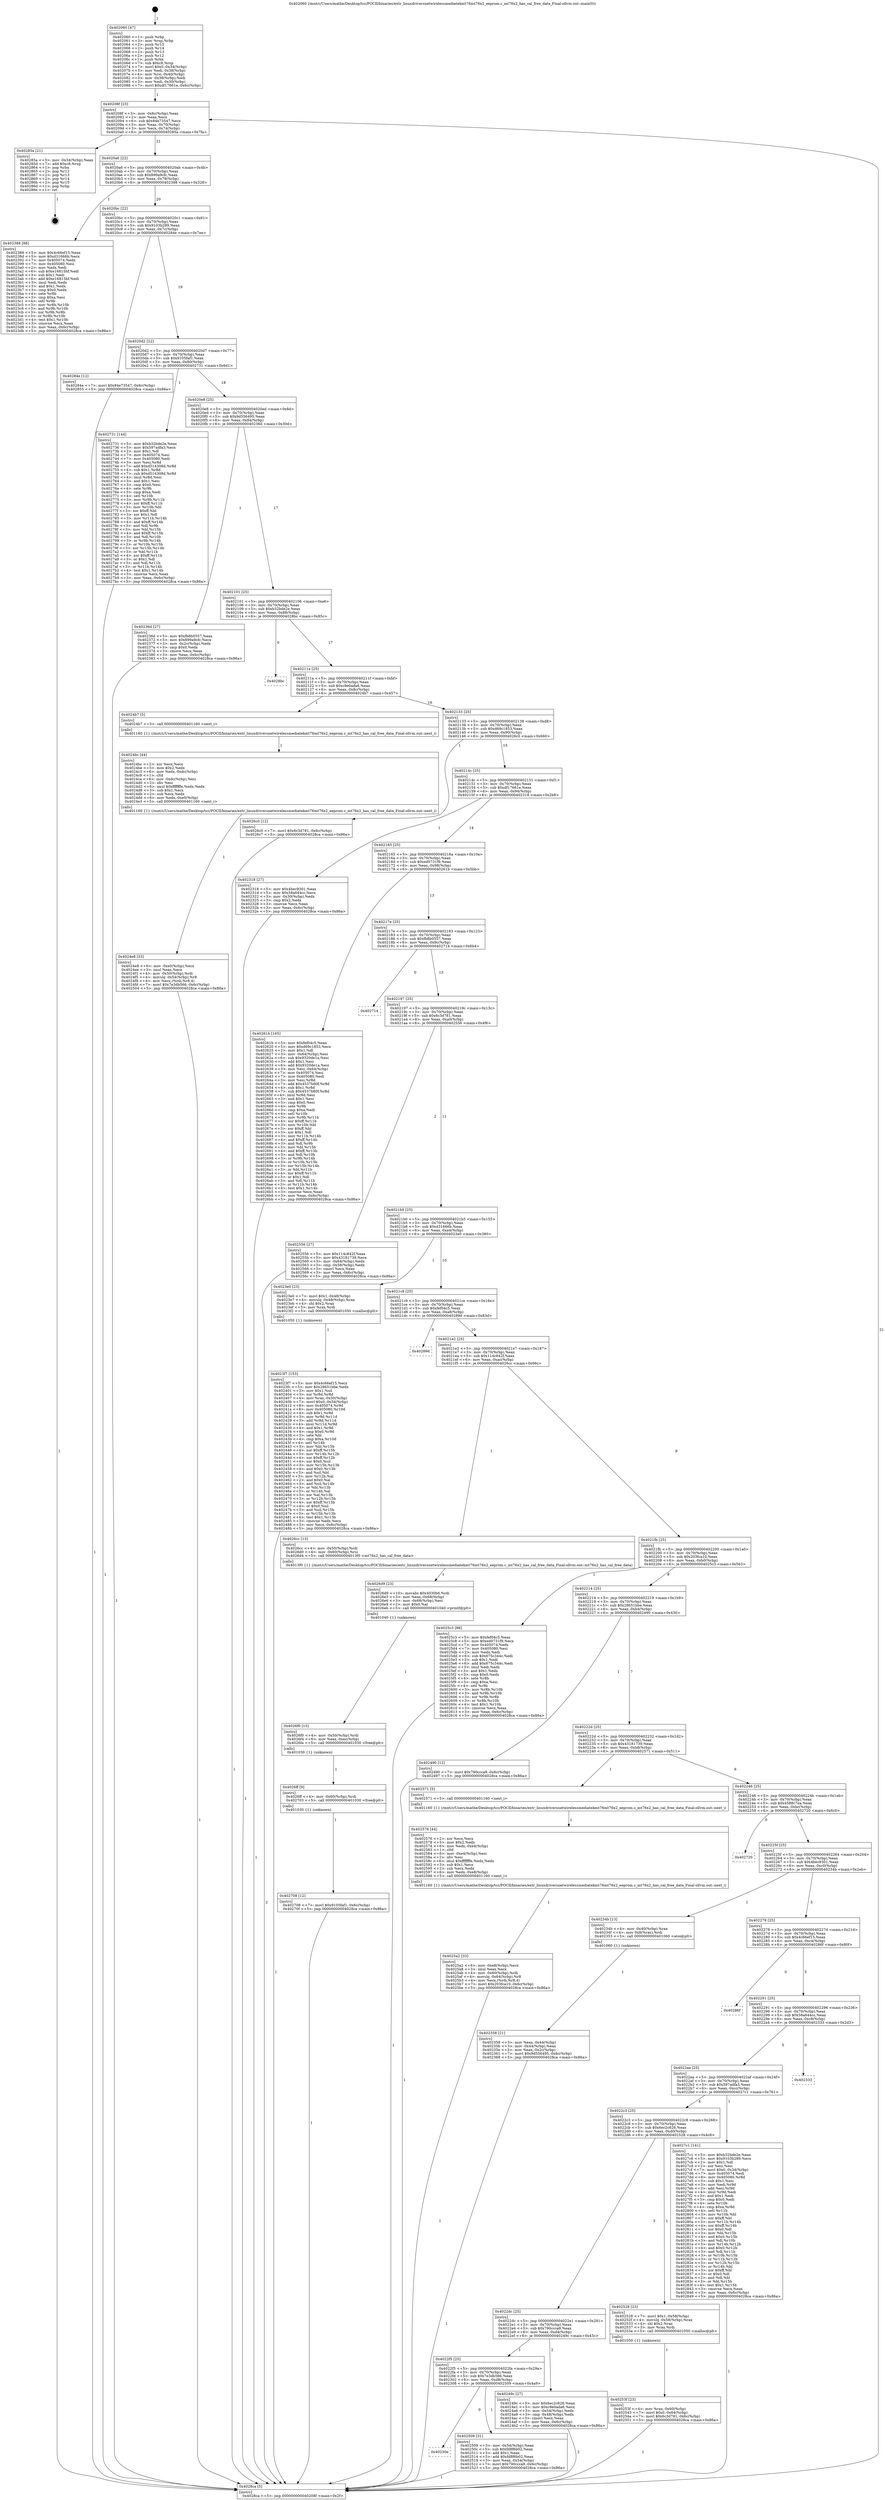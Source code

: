 digraph "0x402060" {
  label = "0x402060 (/mnt/c/Users/mathe/Desktop/tcc/POCII/binaries/extr_linuxdriversnetwirelessmediatekmt76mt76x2_eeprom.c_mt76x2_has_cal_free_data_Final-ollvm.out::main(0))"
  labelloc = "t"
  node[shape=record]

  Entry [label="",width=0.3,height=0.3,shape=circle,fillcolor=black,style=filled]
  "0x40208f" [label="{
     0x40208f [23]\l
     | [instrs]\l
     &nbsp;&nbsp;0x40208f \<+3\>: mov -0x6c(%rbp),%eax\l
     &nbsp;&nbsp;0x402092 \<+2\>: mov %eax,%ecx\l
     &nbsp;&nbsp;0x402094 \<+6\>: sub $0x84e73547,%ecx\l
     &nbsp;&nbsp;0x40209a \<+3\>: mov %eax,-0x70(%rbp)\l
     &nbsp;&nbsp;0x40209d \<+3\>: mov %ecx,-0x74(%rbp)\l
     &nbsp;&nbsp;0x4020a0 \<+6\>: je 000000000040285a \<main+0x7fa\>\l
  }"]
  "0x40285a" [label="{
     0x40285a [21]\l
     | [instrs]\l
     &nbsp;&nbsp;0x40285a \<+3\>: mov -0x34(%rbp),%eax\l
     &nbsp;&nbsp;0x40285d \<+7\>: add $0xc8,%rsp\l
     &nbsp;&nbsp;0x402864 \<+1\>: pop %rbx\l
     &nbsp;&nbsp;0x402865 \<+2\>: pop %r12\l
     &nbsp;&nbsp;0x402867 \<+2\>: pop %r13\l
     &nbsp;&nbsp;0x402869 \<+2\>: pop %r14\l
     &nbsp;&nbsp;0x40286b \<+2\>: pop %r15\l
     &nbsp;&nbsp;0x40286d \<+1\>: pop %rbp\l
     &nbsp;&nbsp;0x40286e \<+1\>: ret\l
  }"]
  "0x4020a6" [label="{
     0x4020a6 [22]\l
     | [instrs]\l
     &nbsp;&nbsp;0x4020a6 \<+5\>: jmp 00000000004020ab \<main+0x4b\>\l
     &nbsp;&nbsp;0x4020ab \<+3\>: mov -0x70(%rbp),%eax\l
     &nbsp;&nbsp;0x4020ae \<+5\>: sub $0x899a9cfc,%eax\l
     &nbsp;&nbsp;0x4020b3 \<+3\>: mov %eax,-0x78(%rbp)\l
     &nbsp;&nbsp;0x4020b6 \<+6\>: je 0000000000402388 \<main+0x328\>\l
  }"]
  Exit [label="",width=0.3,height=0.3,shape=circle,fillcolor=black,style=filled,peripheries=2]
  "0x402388" [label="{
     0x402388 [88]\l
     | [instrs]\l
     &nbsp;&nbsp;0x402388 \<+5\>: mov $0x4c66ef15,%eax\l
     &nbsp;&nbsp;0x40238d \<+5\>: mov $0xd31666b,%ecx\l
     &nbsp;&nbsp;0x402392 \<+7\>: mov 0x405074,%edx\l
     &nbsp;&nbsp;0x402399 \<+7\>: mov 0x405080,%esi\l
     &nbsp;&nbsp;0x4023a0 \<+2\>: mov %edx,%edi\l
     &nbsp;&nbsp;0x4023a2 \<+6\>: sub $0xe16815bf,%edi\l
     &nbsp;&nbsp;0x4023a8 \<+3\>: sub $0x1,%edi\l
     &nbsp;&nbsp;0x4023ab \<+6\>: add $0xe16815bf,%edi\l
     &nbsp;&nbsp;0x4023b1 \<+3\>: imul %edi,%edx\l
     &nbsp;&nbsp;0x4023b4 \<+3\>: and $0x1,%edx\l
     &nbsp;&nbsp;0x4023b7 \<+3\>: cmp $0x0,%edx\l
     &nbsp;&nbsp;0x4023ba \<+4\>: sete %r8b\l
     &nbsp;&nbsp;0x4023be \<+3\>: cmp $0xa,%esi\l
     &nbsp;&nbsp;0x4023c1 \<+4\>: setl %r9b\l
     &nbsp;&nbsp;0x4023c5 \<+3\>: mov %r8b,%r10b\l
     &nbsp;&nbsp;0x4023c8 \<+3\>: and %r9b,%r10b\l
     &nbsp;&nbsp;0x4023cb \<+3\>: xor %r9b,%r8b\l
     &nbsp;&nbsp;0x4023ce \<+3\>: or %r8b,%r10b\l
     &nbsp;&nbsp;0x4023d1 \<+4\>: test $0x1,%r10b\l
     &nbsp;&nbsp;0x4023d5 \<+3\>: cmovne %ecx,%eax\l
     &nbsp;&nbsp;0x4023d8 \<+3\>: mov %eax,-0x6c(%rbp)\l
     &nbsp;&nbsp;0x4023db \<+5\>: jmp 00000000004028ca \<main+0x86a\>\l
  }"]
  "0x4020bc" [label="{
     0x4020bc [22]\l
     | [instrs]\l
     &nbsp;&nbsp;0x4020bc \<+5\>: jmp 00000000004020c1 \<main+0x61\>\l
     &nbsp;&nbsp;0x4020c1 \<+3\>: mov -0x70(%rbp),%eax\l
     &nbsp;&nbsp;0x4020c4 \<+5\>: sub $0x9103b289,%eax\l
     &nbsp;&nbsp;0x4020c9 \<+3\>: mov %eax,-0x7c(%rbp)\l
     &nbsp;&nbsp;0x4020cc \<+6\>: je 000000000040284e \<main+0x7ee\>\l
  }"]
  "0x402708" [label="{
     0x402708 [12]\l
     | [instrs]\l
     &nbsp;&nbsp;0x402708 \<+7\>: movl $0x9105faf1,-0x6c(%rbp)\l
     &nbsp;&nbsp;0x40270f \<+5\>: jmp 00000000004028ca \<main+0x86a\>\l
  }"]
  "0x40284e" [label="{
     0x40284e [12]\l
     | [instrs]\l
     &nbsp;&nbsp;0x40284e \<+7\>: movl $0x84e73547,-0x6c(%rbp)\l
     &nbsp;&nbsp;0x402855 \<+5\>: jmp 00000000004028ca \<main+0x86a\>\l
  }"]
  "0x4020d2" [label="{
     0x4020d2 [22]\l
     | [instrs]\l
     &nbsp;&nbsp;0x4020d2 \<+5\>: jmp 00000000004020d7 \<main+0x77\>\l
     &nbsp;&nbsp;0x4020d7 \<+3\>: mov -0x70(%rbp),%eax\l
     &nbsp;&nbsp;0x4020da \<+5\>: sub $0x9105faf1,%eax\l
     &nbsp;&nbsp;0x4020df \<+3\>: mov %eax,-0x80(%rbp)\l
     &nbsp;&nbsp;0x4020e2 \<+6\>: je 0000000000402731 \<main+0x6d1\>\l
  }"]
  "0x4026ff" [label="{
     0x4026ff [9]\l
     | [instrs]\l
     &nbsp;&nbsp;0x4026ff \<+4\>: mov -0x60(%rbp),%rdi\l
     &nbsp;&nbsp;0x402703 \<+5\>: call 0000000000401030 \<free@plt\>\l
     | [calls]\l
     &nbsp;&nbsp;0x401030 \{1\} (unknown)\l
  }"]
  "0x402731" [label="{
     0x402731 [144]\l
     | [instrs]\l
     &nbsp;&nbsp;0x402731 \<+5\>: mov $0xb32bde2e,%eax\l
     &nbsp;&nbsp;0x402736 \<+5\>: mov $0x597adfa3,%ecx\l
     &nbsp;&nbsp;0x40273b \<+2\>: mov $0x1,%dl\l
     &nbsp;&nbsp;0x40273d \<+7\>: mov 0x405074,%esi\l
     &nbsp;&nbsp;0x402744 \<+7\>: mov 0x405080,%edi\l
     &nbsp;&nbsp;0x40274b \<+3\>: mov %esi,%r8d\l
     &nbsp;&nbsp;0x40274e \<+7\>: add $0xd514308d,%r8d\l
     &nbsp;&nbsp;0x402755 \<+4\>: sub $0x1,%r8d\l
     &nbsp;&nbsp;0x402759 \<+7\>: sub $0xd514308d,%r8d\l
     &nbsp;&nbsp;0x402760 \<+4\>: imul %r8d,%esi\l
     &nbsp;&nbsp;0x402764 \<+3\>: and $0x1,%esi\l
     &nbsp;&nbsp;0x402767 \<+3\>: cmp $0x0,%esi\l
     &nbsp;&nbsp;0x40276a \<+4\>: sete %r9b\l
     &nbsp;&nbsp;0x40276e \<+3\>: cmp $0xa,%edi\l
     &nbsp;&nbsp;0x402771 \<+4\>: setl %r10b\l
     &nbsp;&nbsp;0x402775 \<+3\>: mov %r9b,%r11b\l
     &nbsp;&nbsp;0x402778 \<+4\>: xor $0xff,%r11b\l
     &nbsp;&nbsp;0x40277c \<+3\>: mov %r10b,%bl\l
     &nbsp;&nbsp;0x40277f \<+3\>: xor $0xff,%bl\l
     &nbsp;&nbsp;0x402782 \<+3\>: xor $0x1,%dl\l
     &nbsp;&nbsp;0x402785 \<+3\>: mov %r11b,%r14b\l
     &nbsp;&nbsp;0x402788 \<+4\>: and $0xff,%r14b\l
     &nbsp;&nbsp;0x40278c \<+3\>: and %dl,%r9b\l
     &nbsp;&nbsp;0x40278f \<+3\>: mov %bl,%r15b\l
     &nbsp;&nbsp;0x402792 \<+4\>: and $0xff,%r15b\l
     &nbsp;&nbsp;0x402796 \<+3\>: and %dl,%r10b\l
     &nbsp;&nbsp;0x402799 \<+3\>: or %r9b,%r14b\l
     &nbsp;&nbsp;0x40279c \<+3\>: or %r10b,%r15b\l
     &nbsp;&nbsp;0x40279f \<+3\>: xor %r15b,%r14b\l
     &nbsp;&nbsp;0x4027a2 \<+3\>: or %bl,%r11b\l
     &nbsp;&nbsp;0x4027a5 \<+4\>: xor $0xff,%r11b\l
     &nbsp;&nbsp;0x4027a9 \<+3\>: or $0x1,%dl\l
     &nbsp;&nbsp;0x4027ac \<+3\>: and %dl,%r11b\l
     &nbsp;&nbsp;0x4027af \<+3\>: or %r11b,%r14b\l
     &nbsp;&nbsp;0x4027b2 \<+4\>: test $0x1,%r14b\l
     &nbsp;&nbsp;0x4027b6 \<+3\>: cmovne %ecx,%eax\l
     &nbsp;&nbsp;0x4027b9 \<+3\>: mov %eax,-0x6c(%rbp)\l
     &nbsp;&nbsp;0x4027bc \<+5\>: jmp 00000000004028ca \<main+0x86a\>\l
  }"]
  "0x4020e8" [label="{
     0x4020e8 [25]\l
     | [instrs]\l
     &nbsp;&nbsp;0x4020e8 \<+5\>: jmp 00000000004020ed \<main+0x8d\>\l
     &nbsp;&nbsp;0x4020ed \<+3\>: mov -0x70(%rbp),%eax\l
     &nbsp;&nbsp;0x4020f0 \<+5\>: sub $0x9d556495,%eax\l
     &nbsp;&nbsp;0x4020f5 \<+6\>: mov %eax,-0x84(%rbp)\l
     &nbsp;&nbsp;0x4020fb \<+6\>: je 000000000040236d \<main+0x30d\>\l
  }"]
  "0x4026f0" [label="{
     0x4026f0 [15]\l
     | [instrs]\l
     &nbsp;&nbsp;0x4026f0 \<+4\>: mov -0x50(%rbp),%rdi\l
     &nbsp;&nbsp;0x4026f4 \<+6\>: mov %eax,-0xec(%rbp)\l
     &nbsp;&nbsp;0x4026fa \<+5\>: call 0000000000401030 \<free@plt\>\l
     | [calls]\l
     &nbsp;&nbsp;0x401030 \{1\} (unknown)\l
  }"]
  "0x40236d" [label="{
     0x40236d [27]\l
     | [instrs]\l
     &nbsp;&nbsp;0x40236d \<+5\>: mov $0xfb8b0557,%eax\l
     &nbsp;&nbsp;0x402372 \<+5\>: mov $0x899a9cfc,%ecx\l
     &nbsp;&nbsp;0x402377 \<+3\>: mov -0x2c(%rbp),%edx\l
     &nbsp;&nbsp;0x40237a \<+3\>: cmp $0x0,%edx\l
     &nbsp;&nbsp;0x40237d \<+3\>: cmove %ecx,%eax\l
     &nbsp;&nbsp;0x402380 \<+3\>: mov %eax,-0x6c(%rbp)\l
     &nbsp;&nbsp;0x402383 \<+5\>: jmp 00000000004028ca \<main+0x86a\>\l
  }"]
  "0x402101" [label="{
     0x402101 [25]\l
     | [instrs]\l
     &nbsp;&nbsp;0x402101 \<+5\>: jmp 0000000000402106 \<main+0xa6\>\l
     &nbsp;&nbsp;0x402106 \<+3\>: mov -0x70(%rbp),%eax\l
     &nbsp;&nbsp;0x402109 \<+5\>: sub $0xb32bde2e,%eax\l
     &nbsp;&nbsp;0x40210e \<+6\>: mov %eax,-0x88(%rbp)\l
     &nbsp;&nbsp;0x402114 \<+6\>: je 00000000004028bc \<main+0x85c\>\l
  }"]
  "0x4026d9" [label="{
     0x4026d9 [23]\l
     | [instrs]\l
     &nbsp;&nbsp;0x4026d9 \<+10\>: movabs $0x4030b6,%rdi\l
     &nbsp;&nbsp;0x4026e3 \<+3\>: mov %eax,-0x68(%rbp)\l
     &nbsp;&nbsp;0x4026e6 \<+3\>: mov -0x68(%rbp),%esi\l
     &nbsp;&nbsp;0x4026e9 \<+2\>: mov $0x0,%al\l
     &nbsp;&nbsp;0x4026eb \<+5\>: call 0000000000401040 \<printf@plt\>\l
     | [calls]\l
     &nbsp;&nbsp;0x401040 \{1\} (unknown)\l
  }"]
  "0x4028bc" [label="{
     0x4028bc\l
  }", style=dashed]
  "0x40211a" [label="{
     0x40211a [25]\l
     | [instrs]\l
     &nbsp;&nbsp;0x40211a \<+5\>: jmp 000000000040211f \<main+0xbf\>\l
     &nbsp;&nbsp;0x40211f \<+3\>: mov -0x70(%rbp),%eax\l
     &nbsp;&nbsp;0x402122 \<+5\>: sub $0xc9e0ada6,%eax\l
     &nbsp;&nbsp;0x402127 \<+6\>: mov %eax,-0x8c(%rbp)\l
     &nbsp;&nbsp;0x40212d \<+6\>: je 00000000004024b7 \<main+0x457\>\l
  }"]
  "0x4025a2" [label="{
     0x4025a2 [33]\l
     | [instrs]\l
     &nbsp;&nbsp;0x4025a2 \<+6\>: mov -0xe8(%rbp),%ecx\l
     &nbsp;&nbsp;0x4025a8 \<+3\>: imul %eax,%ecx\l
     &nbsp;&nbsp;0x4025ab \<+4\>: mov -0x60(%rbp),%rdi\l
     &nbsp;&nbsp;0x4025af \<+4\>: movslq -0x64(%rbp),%r8\l
     &nbsp;&nbsp;0x4025b3 \<+4\>: mov %ecx,(%rdi,%r8,4)\l
     &nbsp;&nbsp;0x4025b7 \<+7\>: movl $0x203fca10,-0x6c(%rbp)\l
     &nbsp;&nbsp;0x4025be \<+5\>: jmp 00000000004028ca \<main+0x86a\>\l
  }"]
  "0x4024b7" [label="{
     0x4024b7 [5]\l
     | [instrs]\l
     &nbsp;&nbsp;0x4024b7 \<+5\>: call 0000000000401160 \<next_i\>\l
     | [calls]\l
     &nbsp;&nbsp;0x401160 \{1\} (/mnt/c/Users/mathe/Desktop/tcc/POCII/binaries/extr_linuxdriversnetwirelessmediatekmt76mt76x2_eeprom.c_mt76x2_has_cal_free_data_Final-ollvm.out::next_i)\l
  }"]
  "0x402133" [label="{
     0x402133 [25]\l
     | [instrs]\l
     &nbsp;&nbsp;0x402133 \<+5\>: jmp 0000000000402138 \<main+0xd8\>\l
     &nbsp;&nbsp;0x402138 \<+3\>: mov -0x70(%rbp),%eax\l
     &nbsp;&nbsp;0x40213b \<+5\>: sub $0xd69c1853,%eax\l
     &nbsp;&nbsp;0x402140 \<+6\>: mov %eax,-0x90(%rbp)\l
     &nbsp;&nbsp;0x402146 \<+6\>: je 00000000004026c0 \<main+0x660\>\l
  }"]
  "0x402576" [label="{
     0x402576 [44]\l
     | [instrs]\l
     &nbsp;&nbsp;0x402576 \<+2\>: xor %ecx,%ecx\l
     &nbsp;&nbsp;0x402578 \<+5\>: mov $0x2,%edx\l
     &nbsp;&nbsp;0x40257d \<+6\>: mov %edx,-0xe4(%rbp)\l
     &nbsp;&nbsp;0x402583 \<+1\>: cltd\l
     &nbsp;&nbsp;0x402584 \<+6\>: mov -0xe4(%rbp),%esi\l
     &nbsp;&nbsp;0x40258a \<+2\>: idiv %esi\l
     &nbsp;&nbsp;0x40258c \<+6\>: imul $0xfffffffe,%edx,%edx\l
     &nbsp;&nbsp;0x402592 \<+3\>: sub $0x1,%ecx\l
     &nbsp;&nbsp;0x402595 \<+2\>: sub %ecx,%edx\l
     &nbsp;&nbsp;0x402597 \<+6\>: mov %edx,-0xe8(%rbp)\l
     &nbsp;&nbsp;0x40259d \<+5\>: call 0000000000401160 \<next_i\>\l
     | [calls]\l
     &nbsp;&nbsp;0x401160 \{1\} (/mnt/c/Users/mathe/Desktop/tcc/POCII/binaries/extr_linuxdriversnetwirelessmediatekmt76mt76x2_eeprom.c_mt76x2_has_cal_free_data_Final-ollvm.out::next_i)\l
  }"]
  "0x4026c0" [label="{
     0x4026c0 [12]\l
     | [instrs]\l
     &nbsp;&nbsp;0x4026c0 \<+7\>: movl $0x6c3d781,-0x6c(%rbp)\l
     &nbsp;&nbsp;0x4026c7 \<+5\>: jmp 00000000004028ca \<main+0x86a\>\l
  }"]
  "0x40214c" [label="{
     0x40214c [25]\l
     | [instrs]\l
     &nbsp;&nbsp;0x40214c \<+5\>: jmp 0000000000402151 \<main+0xf1\>\l
     &nbsp;&nbsp;0x402151 \<+3\>: mov -0x70(%rbp),%eax\l
     &nbsp;&nbsp;0x402154 \<+5\>: sub $0xdf17661e,%eax\l
     &nbsp;&nbsp;0x402159 \<+6\>: mov %eax,-0x94(%rbp)\l
     &nbsp;&nbsp;0x40215f \<+6\>: je 0000000000402318 \<main+0x2b8\>\l
  }"]
  "0x40253f" [label="{
     0x40253f [23]\l
     | [instrs]\l
     &nbsp;&nbsp;0x40253f \<+4\>: mov %rax,-0x60(%rbp)\l
     &nbsp;&nbsp;0x402543 \<+7\>: movl $0x0,-0x64(%rbp)\l
     &nbsp;&nbsp;0x40254a \<+7\>: movl $0x6c3d781,-0x6c(%rbp)\l
     &nbsp;&nbsp;0x402551 \<+5\>: jmp 00000000004028ca \<main+0x86a\>\l
  }"]
  "0x402318" [label="{
     0x402318 [27]\l
     | [instrs]\l
     &nbsp;&nbsp;0x402318 \<+5\>: mov $0x4bec9301,%eax\l
     &nbsp;&nbsp;0x40231d \<+5\>: mov $0x58a644cc,%ecx\l
     &nbsp;&nbsp;0x402322 \<+3\>: mov -0x30(%rbp),%edx\l
     &nbsp;&nbsp;0x402325 \<+3\>: cmp $0x2,%edx\l
     &nbsp;&nbsp;0x402328 \<+3\>: cmovne %ecx,%eax\l
     &nbsp;&nbsp;0x40232b \<+3\>: mov %eax,-0x6c(%rbp)\l
     &nbsp;&nbsp;0x40232e \<+5\>: jmp 00000000004028ca \<main+0x86a\>\l
  }"]
  "0x402165" [label="{
     0x402165 [25]\l
     | [instrs]\l
     &nbsp;&nbsp;0x402165 \<+5\>: jmp 000000000040216a \<main+0x10a\>\l
     &nbsp;&nbsp;0x40216a \<+3\>: mov -0x70(%rbp),%eax\l
     &nbsp;&nbsp;0x40216d \<+5\>: sub $0xed0731f9,%eax\l
     &nbsp;&nbsp;0x402172 \<+6\>: mov %eax,-0x98(%rbp)\l
     &nbsp;&nbsp;0x402178 \<+6\>: je 000000000040261b \<main+0x5bb\>\l
  }"]
  "0x4028ca" [label="{
     0x4028ca [5]\l
     | [instrs]\l
     &nbsp;&nbsp;0x4028ca \<+5\>: jmp 000000000040208f \<main+0x2f\>\l
  }"]
  "0x402060" [label="{
     0x402060 [47]\l
     | [instrs]\l
     &nbsp;&nbsp;0x402060 \<+1\>: push %rbp\l
     &nbsp;&nbsp;0x402061 \<+3\>: mov %rsp,%rbp\l
     &nbsp;&nbsp;0x402064 \<+2\>: push %r15\l
     &nbsp;&nbsp;0x402066 \<+2\>: push %r14\l
     &nbsp;&nbsp;0x402068 \<+2\>: push %r13\l
     &nbsp;&nbsp;0x40206a \<+2\>: push %r12\l
     &nbsp;&nbsp;0x40206c \<+1\>: push %rbx\l
     &nbsp;&nbsp;0x40206d \<+7\>: sub $0xc8,%rsp\l
     &nbsp;&nbsp;0x402074 \<+7\>: movl $0x0,-0x34(%rbp)\l
     &nbsp;&nbsp;0x40207b \<+3\>: mov %edi,-0x38(%rbp)\l
     &nbsp;&nbsp;0x40207e \<+4\>: mov %rsi,-0x40(%rbp)\l
     &nbsp;&nbsp;0x402082 \<+3\>: mov -0x38(%rbp),%edi\l
     &nbsp;&nbsp;0x402085 \<+3\>: mov %edi,-0x30(%rbp)\l
     &nbsp;&nbsp;0x402088 \<+7\>: movl $0xdf17661e,-0x6c(%rbp)\l
  }"]
  "0x40230e" [label="{
     0x40230e\l
  }", style=dashed]
  "0x40261b" [label="{
     0x40261b [165]\l
     | [instrs]\l
     &nbsp;&nbsp;0x40261b \<+5\>: mov $0xfef04c5,%eax\l
     &nbsp;&nbsp;0x402620 \<+5\>: mov $0xd69c1853,%ecx\l
     &nbsp;&nbsp;0x402625 \<+2\>: mov $0x1,%dl\l
     &nbsp;&nbsp;0x402627 \<+3\>: mov -0x64(%rbp),%esi\l
     &nbsp;&nbsp;0x40262a \<+6\>: sub $0x9320de1a,%esi\l
     &nbsp;&nbsp;0x402630 \<+3\>: add $0x1,%esi\l
     &nbsp;&nbsp;0x402633 \<+6\>: add $0x9320de1a,%esi\l
     &nbsp;&nbsp;0x402639 \<+3\>: mov %esi,-0x64(%rbp)\l
     &nbsp;&nbsp;0x40263c \<+7\>: mov 0x405074,%esi\l
     &nbsp;&nbsp;0x402643 \<+7\>: mov 0x405080,%edi\l
     &nbsp;&nbsp;0x40264a \<+3\>: mov %esi,%r8d\l
     &nbsp;&nbsp;0x40264d \<+7\>: add $0x4537b80f,%r8d\l
     &nbsp;&nbsp;0x402654 \<+4\>: sub $0x1,%r8d\l
     &nbsp;&nbsp;0x402658 \<+7\>: sub $0x4537b80f,%r8d\l
     &nbsp;&nbsp;0x40265f \<+4\>: imul %r8d,%esi\l
     &nbsp;&nbsp;0x402663 \<+3\>: and $0x1,%esi\l
     &nbsp;&nbsp;0x402666 \<+3\>: cmp $0x0,%esi\l
     &nbsp;&nbsp;0x402669 \<+4\>: sete %r9b\l
     &nbsp;&nbsp;0x40266d \<+3\>: cmp $0xa,%edi\l
     &nbsp;&nbsp;0x402670 \<+4\>: setl %r10b\l
     &nbsp;&nbsp;0x402674 \<+3\>: mov %r9b,%r11b\l
     &nbsp;&nbsp;0x402677 \<+4\>: xor $0xff,%r11b\l
     &nbsp;&nbsp;0x40267b \<+3\>: mov %r10b,%bl\l
     &nbsp;&nbsp;0x40267e \<+3\>: xor $0xff,%bl\l
     &nbsp;&nbsp;0x402681 \<+3\>: xor $0x1,%dl\l
     &nbsp;&nbsp;0x402684 \<+3\>: mov %r11b,%r14b\l
     &nbsp;&nbsp;0x402687 \<+4\>: and $0xff,%r14b\l
     &nbsp;&nbsp;0x40268b \<+3\>: and %dl,%r9b\l
     &nbsp;&nbsp;0x40268e \<+3\>: mov %bl,%r15b\l
     &nbsp;&nbsp;0x402691 \<+4\>: and $0xff,%r15b\l
     &nbsp;&nbsp;0x402695 \<+3\>: and %dl,%r10b\l
     &nbsp;&nbsp;0x402698 \<+3\>: or %r9b,%r14b\l
     &nbsp;&nbsp;0x40269b \<+3\>: or %r10b,%r15b\l
     &nbsp;&nbsp;0x40269e \<+3\>: xor %r15b,%r14b\l
     &nbsp;&nbsp;0x4026a1 \<+3\>: or %bl,%r11b\l
     &nbsp;&nbsp;0x4026a4 \<+4\>: xor $0xff,%r11b\l
     &nbsp;&nbsp;0x4026a8 \<+3\>: or $0x1,%dl\l
     &nbsp;&nbsp;0x4026ab \<+3\>: and %dl,%r11b\l
     &nbsp;&nbsp;0x4026ae \<+3\>: or %r11b,%r14b\l
     &nbsp;&nbsp;0x4026b1 \<+4\>: test $0x1,%r14b\l
     &nbsp;&nbsp;0x4026b5 \<+3\>: cmovne %ecx,%eax\l
     &nbsp;&nbsp;0x4026b8 \<+3\>: mov %eax,-0x6c(%rbp)\l
     &nbsp;&nbsp;0x4026bb \<+5\>: jmp 00000000004028ca \<main+0x86a\>\l
  }"]
  "0x40217e" [label="{
     0x40217e [25]\l
     | [instrs]\l
     &nbsp;&nbsp;0x40217e \<+5\>: jmp 0000000000402183 \<main+0x123\>\l
     &nbsp;&nbsp;0x402183 \<+3\>: mov -0x70(%rbp),%eax\l
     &nbsp;&nbsp;0x402186 \<+5\>: sub $0xfb8b0557,%eax\l
     &nbsp;&nbsp;0x40218b \<+6\>: mov %eax,-0x9c(%rbp)\l
     &nbsp;&nbsp;0x402191 \<+6\>: je 0000000000402714 \<main+0x6b4\>\l
  }"]
  "0x402509" [label="{
     0x402509 [31]\l
     | [instrs]\l
     &nbsp;&nbsp;0x402509 \<+3\>: mov -0x54(%rbp),%eax\l
     &nbsp;&nbsp;0x40250c \<+5\>: sub $0xfd8f6b02,%eax\l
     &nbsp;&nbsp;0x402511 \<+3\>: add $0x1,%eax\l
     &nbsp;&nbsp;0x402514 \<+5\>: add $0xfd8f6b02,%eax\l
     &nbsp;&nbsp;0x402519 \<+3\>: mov %eax,-0x54(%rbp)\l
     &nbsp;&nbsp;0x40251c \<+7\>: movl $0x790ccca9,-0x6c(%rbp)\l
     &nbsp;&nbsp;0x402523 \<+5\>: jmp 00000000004028ca \<main+0x86a\>\l
  }"]
  "0x402714" [label="{
     0x402714\l
  }", style=dashed]
  "0x402197" [label="{
     0x402197 [25]\l
     | [instrs]\l
     &nbsp;&nbsp;0x402197 \<+5\>: jmp 000000000040219c \<main+0x13c\>\l
     &nbsp;&nbsp;0x40219c \<+3\>: mov -0x70(%rbp),%eax\l
     &nbsp;&nbsp;0x40219f \<+5\>: sub $0x6c3d781,%eax\l
     &nbsp;&nbsp;0x4021a4 \<+6\>: mov %eax,-0xa0(%rbp)\l
     &nbsp;&nbsp;0x4021aa \<+6\>: je 0000000000402556 \<main+0x4f6\>\l
  }"]
  "0x4024e8" [label="{
     0x4024e8 [33]\l
     | [instrs]\l
     &nbsp;&nbsp;0x4024e8 \<+6\>: mov -0xe0(%rbp),%ecx\l
     &nbsp;&nbsp;0x4024ee \<+3\>: imul %eax,%ecx\l
     &nbsp;&nbsp;0x4024f1 \<+4\>: mov -0x50(%rbp),%rdi\l
     &nbsp;&nbsp;0x4024f5 \<+4\>: movslq -0x54(%rbp),%r8\l
     &nbsp;&nbsp;0x4024f9 \<+4\>: mov %ecx,(%rdi,%r8,4)\l
     &nbsp;&nbsp;0x4024fd \<+7\>: movl $0x7e3db566,-0x6c(%rbp)\l
     &nbsp;&nbsp;0x402504 \<+5\>: jmp 00000000004028ca \<main+0x86a\>\l
  }"]
  "0x402556" [label="{
     0x402556 [27]\l
     | [instrs]\l
     &nbsp;&nbsp;0x402556 \<+5\>: mov $0x114c842f,%eax\l
     &nbsp;&nbsp;0x40255b \<+5\>: mov $0x43181739,%ecx\l
     &nbsp;&nbsp;0x402560 \<+3\>: mov -0x64(%rbp),%edx\l
     &nbsp;&nbsp;0x402563 \<+3\>: cmp -0x58(%rbp),%edx\l
     &nbsp;&nbsp;0x402566 \<+3\>: cmovl %ecx,%eax\l
     &nbsp;&nbsp;0x402569 \<+3\>: mov %eax,-0x6c(%rbp)\l
     &nbsp;&nbsp;0x40256c \<+5\>: jmp 00000000004028ca \<main+0x86a\>\l
  }"]
  "0x4021b0" [label="{
     0x4021b0 [25]\l
     | [instrs]\l
     &nbsp;&nbsp;0x4021b0 \<+5\>: jmp 00000000004021b5 \<main+0x155\>\l
     &nbsp;&nbsp;0x4021b5 \<+3\>: mov -0x70(%rbp),%eax\l
     &nbsp;&nbsp;0x4021b8 \<+5\>: sub $0xd31666b,%eax\l
     &nbsp;&nbsp;0x4021bd \<+6\>: mov %eax,-0xa4(%rbp)\l
     &nbsp;&nbsp;0x4021c3 \<+6\>: je 00000000004023e0 \<main+0x380\>\l
  }"]
  "0x4024bc" [label="{
     0x4024bc [44]\l
     | [instrs]\l
     &nbsp;&nbsp;0x4024bc \<+2\>: xor %ecx,%ecx\l
     &nbsp;&nbsp;0x4024be \<+5\>: mov $0x2,%edx\l
     &nbsp;&nbsp;0x4024c3 \<+6\>: mov %edx,-0xdc(%rbp)\l
     &nbsp;&nbsp;0x4024c9 \<+1\>: cltd\l
     &nbsp;&nbsp;0x4024ca \<+6\>: mov -0xdc(%rbp),%esi\l
     &nbsp;&nbsp;0x4024d0 \<+2\>: idiv %esi\l
     &nbsp;&nbsp;0x4024d2 \<+6\>: imul $0xfffffffe,%edx,%edx\l
     &nbsp;&nbsp;0x4024d8 \<+3\>: sub $0x1,%ecx\l
     &nbsp;&nbsp;0x4024db \<+2\>: sub %ecx,%edx\l
     &nbsp;&nbsp;0x4024dd \<+6\>: mov %edx,-0xe0(%rbp)\l
     &nbsp;&nbsp;0x4024e3 \<+5\>: call 0000000000401160 \<next_i\>\l
     | [calls]\l
     &nbsp;&nbsp;0x401160 \{1\} (/mnt/c/Users/mathe/Desktop/tcc/POCII/binaries/extr_linuxdriversnetwirelessmediatekmt76mt76x2_eeprom.c_mt76x2_has_cal_free_data_Final-ollvm.out::next_i)\l
  }"]
  "0x4023e0" [label="{
     0x4023e0 [23]\l
     | [instrs]\l
     &nbsp;&nbsp;0x4023e0 \<+7\>: movl $0x1,-0x48(%rbp)\l
     &nbsp;&nbsp;0x4023e7 \<+4\>: movslq -0x48(%rbp),%rax\l
     &nbsp;&nbsp;0x4023eb \<+4\>: shl $0x2,%rax\l
     &nbsp;&nbsp;0x4023ef \<+3\>: mov %rax,%rdi\l
     &nbsp;&nbsp;0x4023f2 \<+5\>: call 0000000000401050 \<malloc@plt\>\l
     | [calls]\l
     &nbsp;&nbsp;0x401050 \{1\} (unknown)\l
  }"]
  "0x4021c9" [label="{
     0x4021c9 [25]\l
     | [instrs]\l
     &nbsp;&nbsp;0x4021c9 \<+5\>: jmp 00000000004021ce \<main+0x16e\>\l
     &nbsp;&nbsp;0x4021ce \<+3\>: mov -0x70(%rbp),%eax\l
     &nbsp;&nbsp;0x4021d1 \<+5\>: sub $0xfef04c5,%eax\l
     &nbsp;&nbsp;0x4021d6 \<+6\>: mov %eax,-0xa8(%rbp)\l
     &nbsp;&nbsp;0x4021dc \<+6\>: je 000000000040289d \<main+0x83d\>\l
  }"]
  "0x4022f5" [label="{
     0x4022f5 [25]\l
     | [instrs]\l
     &nbsp;&nbsp;0x4022f5 \<+5\>: jmp 00000000004022fa \<main+0x29a\>\l
     &nbsp;&nbsp;0x4022fa \<+3\>: mov -0x70(%rbp),%eax\l
     &nbsp;&nbsp;0x4022fd \<+5\>: sub $0x7e3db566,%eax\l
     &nbsp;&nbsp;0x402302 \<+6\>: mov %eax,-0xd8(%rbp)\l
     &nbsp;&nbsp;0x402308 \<+6\>: je 0000000000402509 \<main+0x4a9\>\l
  }"]
  "0x40289d" [label="{
     0x40289d\l
  }", style=dashed]
  "0x4021e2" [label="{
     0x4021e2 [25]\l
     | [instrs]\l
     &nbsp;&nbsp;0x4021e2 \<+5\>: jmp 00000000004021e7 \<main+0x187\>\l
     &nbsp;&nbsp;0x4021e7 \<+3\>: mov -0x70(%rbp),%eax\l
     &nbsp;&nbsp;0x4021ea \<+5\>: sub $0x114c842f,%eax\l
     &nbsp;&nbsp;0x4021ef \<+6\>: mov %eax,-0xac(%rbp)\l
     &nbsp;&nbsp;0x4021f5 \<+6\>: je 00000000004026cc \<main+0x66c\>\l
  }"]
  "0x40249c" [label="{
     0x40249c [27]\l
     | [instrs]\l
     &nbsp;&nbsp;0x40249c \<+5\>: mov $0x6ec2c626,%eax\l
     &nbsp;&nbsp;0x4024a1 \<+5\>: mov $0xc9e0ada6,%ecx\l
     &nbsp;&nbsp;0x4024a6 \<+3\>: mov -0x54(%rbp),%edx\l
     &nbsp;&nbsp;0x4024a9 \<+3\>: cmp -0x48(%rbp),%edx\l
     &nbsp;&nbsp;0x4024ac \<+3\>: cmovl %ecx,%eax\l
     &nbsp;&nbsp;0x4024af \<+3\>: mov %eax,-0x6c(%rbp)\l
     &nbsp;&nbsp;0x4024b2 \<+5\>: jmp 00000000004028ca \<main+0x86a\>\l
  }"]
  "0x4026cc" [label="{
     0x4026cc [13]\l
     | [instrs]\l
     &nbsp;&nbsp;0x4026cc \<+4\>: mov -0x50(%rbp),%rdi\l
     &nbsp;&nbsp;0x4026d0 \<+4\>: mov -0x60(%rbp),%rsi\l
     &nbsp;&nbsp;0x4026d4 \<+5\>: call 00000000004013f0 \<mt76x2_has_cal_free_data\>\l
     | [calls]\l
     &nbsp;&nbsp;0x4013f0 \{1\} (/mnt/c/Users/mathe/Desktop/tcc/POCII/binaries/extr_linuxdriversnetwirelessmediatekmt76mt76x2_eeprom.c_mt76x2_has_cal_free_data_Final-ollvm.out::mt76x2_has_cal_free_data)\l
  }"]
  "0x4021fb" [label="{
     0x4021fb [25]\l
     | [instrs]\l
     &nbsp;&nbsp;0x4021fb \<+5\>: jmp 0000000000402200 \<main+0x1a0\>\l
     &nbsp;&nbsp;0x402200 \<+3\>: mov -0x70(%rbp),%eax\l
     &nbsp;&nbsp;0x402203 \<+5\>: sub $0x203fca10,%eax\l
     &nbsp;&nbsp;0x402208 \<+6\>: mov %eax,-0xb0(%rbp)\l
     &nbsp;&nbsp;0x40220e \<+6\>: je 00000000004025c3 \<main+0x563\>\l
  }"]
  "0x4022dc" [label="{
     0x4022dc [25]\l
     | [instrs]\l
     &nbsp;&nbsp;0x4022dc \<+5\>: jmp 00000000004022e1 \<main+0x281\>\l
     &nbsp;&nbsp;0x4022e1 \<+3\>: mov -0x70(%rbp),%eax\l
     &nbsp;&nbsp;0x4022e4 \<+5\>: sub $0x790ccca9,%eax\l
     &nbsp;&nbsp;0x4022e9 \<+6\>: mov %eax,-0xd4(%rbp)\l
     &nbsp;&nbsp;0x4022ef \<+6\>: je 000000000040249c \<main+0x43c\>\l
  }"]
  "0x4025c3" [label="{
     0x4025c3 [88]\l
     | [instrs]\l
     &nbsp;&nbsp;0x4025c3 \<+5\>: mov $0xfef04c5,%eax\l
     &nbsp;&nbsp;0x4025c8 \<+5\>: mov $0xed0731f9,%ecx\l
     &nbsp;&nbsp;0x4025cd \<+7\>: mov 0x405074,%edx\l
     &nbsp;&nbsp;0x4025d4 \<+7\>: mov 0x405080,%esi\l
     &nbsp;&nbsp;0x4025db \<+2\>: mov %edx,%edi\l
     &nbsp;&nbsp;0x4025dd \<+6\>: sub $0x675c344c,%edi\l
     &nbsp;&nbsp;0x4025e3 \<+3\>: sub $0x1,%edi\l
     &nbsp;&nbsp;0x4025e6 \<+6\>: add $0x675c344c,%edi\l
     &nbsp;&nbsp;0x4025ec \<+3\>: imul %edi,%edx\l
     &nbsp;&nbsp;0x4025ef \<+3\>: and $0x1,%edx\l
     &nbsp;&nbsp;0x4025f2 \<+3\>: cmp $0x0,%edx\l
     &nbsp;&nbsp;0x4025f5 \<+4\>: sete %r8b\l
     &nbsp;&nbsp;0x4025f9 \<+3\>: cmp $0xa,%esi\l
     &nbsp;&nbsp;0x4025fc \<+4\>: setl %r9b\l
     &nbsp;&nbsp;0x402600 \<+3\>: mov %r8b,%r10b\l
     &nbsp;&nbsp;0x402603 \<+3\>: and %r9b,%r10b\l
     &nbsp;&nbsp;0x402606 \<+3\>: xor %r9b,%r8b\l
     &nbsp;&nbsp;0x402609 \<+3\>: or %r8b,%r10b\l
     &nbsp;&nbsp;0x40260c \<+4\>: test $0x1,%r10b\l
     &nbsp;&nbsp;0x402610 \<+3\>: cmovne %ecx,%eax\l
     &nbsp;&nbsp;0x402613 \<+3\>: mov %eax,-0x6c(%rbp)\l
     &nbsp;&nbsp;0x402616 \<+5\>: jmp 00000000004028ca \<main+0x86a\>\l
  }"]
  "0x402214" [label="{
     0x402214 [25]\l
     | [instrs]\l
     &nbsp;&nbsp;0x402214 \<+5\>: jmp 0000000000402219 \<main+0x1b9\>\l
     &nbsp;&nbsp;0x402219 \<+3\>: mov -0x70(%rbp),%eax\l
     &nbsp;&nbsp;0x40221c \<+5\>: sub $0x28651bbe,%eax\l
     &nbsp;&nbsp;0x402221 \<+6\>: mov %eax,-0xb4(%rbp)\l
     &nbsp;&nbsp;0x402227 \<+6\>: je 0000000000402490 \<main+0x430\>\l
  }"]
  "0x402528" [label="{
     0x402528 [23]\l
     | [instrs]\l
     &nbsp;&nbsp;0x402528 \<+7\>: movl $0x1,-0x58(%rbp)\l
     &nbsp;&nbsp;0x40252f \<+4\>: movslq -0x58(%rbp),%rax\l
     &nbsp;&nbsp;0x402533 \<+4\>: shl $0x2,%rax\l
     &nbsp;&nbsp;0x402537 \<+3\>: mov %rax,%rdi\l
     &nbsp;&nbsp;0x40253a \<+5\>: call 0000000000401050 \<malloc@plt\>\l
     | [calls]\l
     &nbsp;&nbsp;0x401050 \{1\} (unknown)\l
  }"]
  "0x402490" [label="{
     0x402490 [12]\l
     | [instrs]\l
     &nbsp;&nbsp;0x402490 \<+7\>: movl $0x790ccca9,-0x6c(%rbp)\l
     &nbsp;&nbsp;0x402497 \<+5\>: jmp 00000000004028ca \<main+0x86a\>\l
  }"]
  "0x40222d" [label="{
     0x40222d [25]\l
     | [instrs]\l
     &nbsp;&nbsp;0x40222d \<+5\>: jmp 0000000000402232 \<main+0x1d2\>\l
     &nbsp;&nbsp;0x402232 \<+3\>: mov -0x70(%rbp),%eax\l
     &nbsp;&nbsp;0x402235 \<+5\>: sub $0x43181739,%eax\l
     &nbsp;&nbsp;0x40223a \<+6\>: mov %eax,-0xb8(%rbp)\l
     &nbsp;&nbsp;0x402240 \<+6\>: je 0000000000402571 \<main+0x511\>\l
  }"]
  "0x4022c3" [label="{
     0x4022c3 [25]\l
     | [instrs]\l
     &nbsp;&nbsp;0x4022c3 \<+5\>: jmp 00000000004022c8 \<main+0x268\>\l
     &nbsp;&nbsp;0x4022c8 \<+3\>: mov -0x70(%rbp),%eax\l
     &nbsp;&nbsp;0x4022cb \<+5\>: sub $0x6ec2c626,%eax\l
     &nbsp;&nbsp;0x4022d0 \<+6\>: mov %eax,-0xd0(%rbp)\l
     &nbsp;&nbsp;0x4022d6 \<+6\>: je 0000000000402528 \<main+0x4c8\>\l
  }"]
  "0x402571" [label="{
     0x402571 [5]\l
     | [instrs]\l
     &nbsp;&nbsp;0x402571 \<+5\>: call 0000000000401160 \<next_i\>\l
     | [calls]\l
     &nbsp;&nbsp;0x401160 \{1\} (/mnt/c/Users/mathe/Desktop/tcc/POCII/binaries/extr_linuxdriversnetwirelessmediatekmt76mt76x2_eeprom.c_mt76x2_has_cal_free_data_Final-ollvm.out::next_i)\l
  }"]
  "0x402246" [label="{
     0x402246 [25]\l
     | [instrs]\l
     &nbsp;&nbsp;0x402246 \<+5\>: jmp 000000000040224b \<main+0x1eb\>\l
     &nbsp;&nbsp;0x40224b \<+3\>: mov -0x70(%rbp),%eax\l
     &nbsp;&nbsp;0x40224e \<+5\>: sub $0x4588c7ea,%eax\l
     &nbsp;&nbsp;0x402253 \<+6\>: mov %eax,-0xbc(%rbp)\l
     &nbsp;&nbsp;0x402259 \<+6\>: je 0000000000402720 \<main+0x6c0\>\l
  }"]
  "0x4027c1" [label="{
     0x4027c1 [141]\l
     | [instrs]\l
     &nbsp;&nbsp;0x4027c1 \<+5\>: mov $0xb32bde2e,%eax\l
     &nbsp;&nbsp;0x4027c6 \<+5\>: mov $0x9103b289,%ecx\l
     &nbsp;&nbsp;0x4027cb \<+2\>: mov $0x1,%dl\l
     &nbsp;&nbsp;0x4027cd \<+2\>: xor %esi,%esi\l
     &nbsp;&nbsp;0x4027cf \<+7\>: movl $0x0,-0x34(%rbp)\l
     &nbsp;&nbsp;0x4027d6 \<+7\>: mov 0x405074,%edi\l
     &nbsp;&nbsp;0x4027dd \<+8\>: mov 0x405080,%r8d\l
     &nbsp;&nbsp;0x4027e5 \<+3\>: sub $0x1,%esi\l
     &nbsp;&nbsp;0x4027e8 \<+3\>: mov %edi,%r9d\l
     &nbsp;&nbsp;0x4027eb \<+3\>: add %esi,%r9d\l
     &nbsp;&nbsp;0x4027ee \<+4\>: imul %r9d,%edi\l
     &nbsp;&nbsp;0x4027f2 \<+3\>: and $0x1,%edi\l
     &nbsp;&nbsp;0x4027f5 \<+3\>: cmp $0x0,%edi\l
     &nbsp;&nbsp;0x4027f8 \<+4\>: sete %r10b\l
     &nbsp;&nbsp;0x4027fc \<+4\>: cmp $0xa,%r8d\l
     &nbsp;&nbsp;0x402800 \<+4\>: setl %r11b\l
     &nbsp;&nbsp;0x402804 \<+3\>: mov %r10b,%bl\l
     &nbsp;&nbsp;0x402807 \<+3\>: xor $0xff,%bl\l
     &nbsp;&nbsp;0x40280a \<+3\>: mov %r11b,%r14b\l
     &nbsp;&nbsp;0x40280d \<+4\>: xor $0xff,%r14b\l
     &nbsp;&nbsp;0x402811 \<+3\>: xor $0x0,%dl\l
     &nbsp;&nbsp;0x402814 \<+3\>: mov %bl,%r15b\l
     &nbsp;&nbsp;0x402817 \<+4\>: and $0x0,%r15b\l
     &nbsp;&nbsp;0x40281b \<+3\>: and %dl,%r10b\l
     &nbsp;&nbsp;0x40281e \<+3\>: mov %r14b,%r12b\l
     &nbsp;&nbsp;0x402821 \<+4\>: and $0x0,%r12b\l
     &nbsp;&nbsp;0x402825 \<+3\>: and %dl,%r11b\l
     &nbsp;&nbsp;0x402828 \<+3\>: or %r10b,%r15b\l
     &nbsp;&nbsp;0x40282b \<+3\>: or %r11b,%r12b\l
     &nbsp;&nbsp;0x40282e \<+3\>: xor %r12b,%r15b\l
     &nbsp;&nbsp;0x402831 \<+3\>: or %r14b,%bl\l
     &nbsp;&nbsp;0x402834 \<+3\>: xor $0xff,%bl\l
     &nbsp;&nbsp;0x402837 \<+3\>: or $0x0,%dl\l
     &nbsp;&nbsp;0x40283a \<+2\>: and %dl,%bl\l
     &nbsp;&nbsp;0x40283c \<+3\>: or %bl,%r15b\l
     &nbsp;&nbsp;0x40283f \<+4\>: test $0x1,%r15b\l
     &nbsp;&nbsp;0x402843 \<+3\>: cmovne %ecx,%eax\l
     &nbsp;&nbsp;0x402846 \<+3\>: mov %eax,-0x6c(%rbp)\l
     &nbsp;&nbsp;0x402849 \<+5\>: jmp 00000000004028ca \<main+0x86a\>\l
  }"]
  "0x402720" [label="{
     0x402720\l
  }", style=dashed]
  "0x40225f" [label="{
     0x40225f [25]\l
     | [instrs]\l
     &nbsp;&nbsp;0x40225f \<+5\>: jmp 0000000000402264 \<main+0x204\>\l
     &nbsp;&nbsp;0x402264 \<+3\>: mov -0x70(%rbp),%eax\l
     &nbsp;&nbsp;0x402267 \<+5\>: sub $0x4bec9301,%eax\l
     &nbsp;&nbsp;0x40226c \<+6\>: mov %eax,-0xc0(%rbp)\l
     &nbsp;&nbsp;0x402272 \<+6\>: je 000000000040234b \<main+0x2eb\>\l
  }"]
  "0x4022aa" [label="{
     0x4022aa [25]\l
     | [instrs]\l
     &nbsp;&nbsp;0x4022aa \<+5\>: jmp 00000000004022af \<main+0x24f\>\l
     &nbsp;&nbsp;0x4022af \<+3\>: mov -0x70(%rbp),%eax\l
     &nbsp;&nbsp;0x4022b2 \<+5\>: sub $0x597adfa3,%eax\l
     &nbsp;&nbsp;0x4022b7 \<+6\>: mov %eax,-0xcc(%rbp)\l
     &nbsp;&nbsp;0x4022bd \<+6\>: je 00000000004027c1 \<main+0x761\>\l
  }"]
  "0x40234b" [label="{
     0x40234b [13]\l
     | [instrs]\l
     &nbsp;&nbsp;0x40234b \<+4\>: mov -0x40(%rbp),%rax\l
     &nbsp;&nbsp;0x40234f \<+4\>: mov 0x8(%rax),%rdi\l
     &nbsp;&nbsp;0x402353 \<+5\>: call 0000000000401060 \<atoi@plt\>\l
     | [calls]\l
     &nbsp;&nbsp;0x401060 \{1\} (unknown)\l
  }"]
  "0x402278" [label="{
     0x402278 [25]\l
     | [instrs]\l
     &nbsp;&nbsp;0x402278 \<+5\>: jmp 000000000040227d \<main+0x21d\>\l
     &nbsp;&nbsp;0x40227d \<+3\>: mov -0x70(%rbp),%eax\l
     &nbsp;&nbsp;0x402280 \<+5\>: sub $0x4c66ef15,%eax\l
     &nbsp;&nbsp;0x402285 \<+6\>: mov %eax,-0xc4(%rbp)\l
     &nbsp;&nbsp;0x40228b \<+6\>: je 000000000040286f \<main+0x80f\>\l
  }"]
  "0x402358" [label="{
     0x402358 [21]\l
     | [instrs]\l
     &nbsp;&nbsp;0x402358 \<+3\>: mov %eax,-0x44(%rbp)\l
     &nbsp;&nbsp;0x40235b \<+3\>: mov -0x44(%rbp),%eax\l
     &nbsp;&nbsp;0x40235e \<+3\>: mov %eax,-0x2c(%rbp)\l
     &nbsp;&nbsp;0x402361 \<+7\>: movl $0x9d556495,-0x6c(%rbp)\l
     &nbsp;&nbsp;0x402368 \<+5\>: jmp 00000000004028ca \<main+0x86a\>\l
  }"]
  "0x4023f7" [label="{
     0x4023f7 [153]\l
     | [instrs]\l
     &nbsp;&nbsp;0x4023f7 \<+5\>: mov $0x4c66ef15,%ecx\l
     &nbsp;&nbsp;0x4023fc \<+5\>: mov $0x28651bbe,%edx\l
     &nbsp;&nbsp;0x402401 \<+3\>: mov $0x1,%sil\l
     &nbsp;&nbsp;0x402404 \<+3\>: xor %r8d,%r8d\l
     &nbsp;&nbsp;0x402407 \<+4\>: mov %rax,-0x50(%rbp)\l
     &nbsp;&nbsp;0x40240b \<+7\>: movl $0x0,-0x54(%rbp)\l
     &nbsp;&nbsp;0x402412 \<+8\>: mov 0x405074,%r9d\l
     &nbsp;&nbsp;0x40241a \<+8\>: mov 0x405080,%r10d\l
     &nbsp;&nbsp;0x402422 \<+4\>: sub $0x1,%r8d\l
     &nbsp;&nbsp;0x402426 \<+3\>: mov %r9d,%r11d\l
     &nbsp;&nbsp;0x402429 \<+3\>: add %r8d,%r11d\l
     &nbsp;&nbsp;0x40242c \<+4\>: imul %r11d,%r9d\l
     &nbsp;&nbsp;0x402430 \<+4\>: and $0x1,%r9d\l
     &nbsp;&nbsp;0x402434 \<+4\>: cmp $0x0,%r9d\l
     &nbsp;&nbsp;0x402438 \<+3\>: sete %bl\l
     &nbsp;&nbsp;0x40243b \<+4\>: cmp $0xa,%r10d\l
     &nbsp;&nbsp;0x40243f \<+4\>: setl %r14b\l
     &nbsp;&nbsp;0x402443 \<+3\>: mov %bl,%r15b\l
     &nbsp;&nbsp;0x402446 \<+4\>: xor $0xff,%r15b\l
     &nbsp;&nbsp;0x40244a \<+3\>: mov %r14b,%r12b\l
     &nbsp;&nbsp;0x40244d \<+4\>: xor $0xff,%r12b\l
     &nbsp;&nbsp;0x402451 \<+4\>: xor $0x0,%sil\l
     &nbsp;&nbsp;0x402455 \<+3\>: mov %r15b,%r13b\l
     &nbsp;&nbsp;0x402458 \<+4\>: and $0x0,%r13b\l
     &nbsp;&nbsp;0x40245c \<+3\>: and %sil,%bl\l
     &nbsp;&nbsp;0x40245f \<+3\>: mov %r12b,%al\l
     &nbsp;&nbsp;0x402462 \<+2\>: and $0x0,%al\l
     &nbsp;&nbsp;0x402464 \<+3\>: and %sil,%r14b\l
     &nbsp;&nbsp;0x402467 \<+3\>: or %bl,%r13b\l
     &nbsp;&nbsp;0x40246a \<+3\>: or %r14b,%al\l
     &nbsp;&nbsp;0x40246d \<+3\>: xor %al,%r13b\l
     &nbsp;&nbsp;0x402470 \<+3\>: or %r12b,%r15b\l
     &nbsp;&nbsp;0x402473 \<+4\>: xor $0xff,%r15b\l
     &nbsp;&nbsp;0x402477 \<+4\>: or $0x0,%sil\l
     &nbsp;&nbsp;0x40247b \<+3\>: and %sil,%r15b\l
     &nbsp;&nbsp;0x40247e \<+3\>: or %r15b,%r13b\l
     &nbsp;&nbsp;0x402481 \<+4\>: test $0x1,%r13b\l
     &nbsp;&nbsp;0x402485 \<+3\>: cmovne %edx,%ecx\l
     &nbsp;&nbsp;0x402488 \<+3\>: mov %ecx,-0x6c(%rbp)\l
     &nbsp;&nbsp;0x40248b \<+5\>: jmp 00000000004028ca \<main+0x86a\>\l
  }"]
  "0x402333" [label="{
     0x402333\l
  }", style=dashed]
  "0x40286f" [label="{
     0x40286f\l
  }", style=dashed]
  "0x402291" [label="{
     0x402291 [25]\l
     | [instrs]\l
     &nbsp;&nbsp;0x402291 \<+5\>: jmp 0000000000402296 \<main+0x236\>\l
     &nbsp;&nbsp;0x402296 \<+3\>: mov -0x70(%rbp),%eax\l
     &nbsp;&nbsp;0x402299 \<+5\>: sub $0x58a644cc,%eax\l
     &nbsp;&nbsp;0x40229e \<+6\>: mov %eax,-0xc8(%rbp)\l
     &nbsp;&nbsp;0x4022a4 \<+6\>: je 0000000000402333 \<main+0x2d3\>\l
  }"]
  Entry -> "0x402060" [label=" 1"]
  "0x40208f" -> "0x40285a" [label=" 1"]
  "0x40208f" -> "0x4020a6" [label=" 21"]
  "0x40285a" -> Exit [label=" 1"]
  "0x4020a6" -> "0x402388" [label=" 1"]
  "0x4020a6" -> "0x4020bc" [label=" 20"]
  "0x40284e" -> "0x4028ca" [label=" 1"]
  "0x4020bc" -> "0x40284e" [label=" 1"]
  "0x4020bc" -> "0x4020d2" [label=" 19"]
  "0x4027c1" -> "0x4028ca" [label=" 1"]
  "0x4020d2" -> "0x402731" [label=" 1"]
  "0x4020d2" -> "0x4020e8" [label=" 18"]
  "0x402731" -> "0x4028ca" [label=" 1"]
  "0x4020e8" -> "0x40236d" [label=" 1"]
  "0x4020e8" -> "0x402101" [label=" 17"]
  "0x402708" -> "0x4028ca" [label=" 1"]
  "0x402101" -> "0x4028bc" [label=" 0"]
  "0x402101" -> "0x40211a" [label=" 17"]
  "0x4026ff" -> "0x402708" [label=" 1"]
  "0x40211a" -> "0x4024b7" [label=" 1"]
  "0x40211a" -> "0x402133" [label=" 16"]
  "0x4026f0" -> "0x4026ff" [label=" 1"]
  "0x402133" -> "0x4026c0" [label=" 1"]
  "0x402133" -> "0x40214c" [label=" 15"]
  "0x4026d9" -> "0x4026f0" [label=" 1"]
  "0x40214c" -> "0x402318" [label=" 1"]
  "0x40214c" -> "0x402165" [label=" 14"]
  "0x402318" -> "0x4028ca" [label=" 1"]
  "0x402060" -> "0x40208f" [label=" 1"]
  "0x4028ca" -> "0x40208f" [label=" 21"]
  "0x4026cc" -> "0x4026d9" [label=" 1"]
  "0x402165" -> "0x40261b" [label=" 1"]
  "0x402165" -> "0x40217e" [label=" 13"]
  "0x4026c0" -> "0x4028ca" [label=" 1"]
  "0x40217e" -> "0x402714" [label=" 0"]
  "0x40217e" -> "0x402197" [label=" 13"]
  "0x40261b" -> "0x4028ca" [label=" 1"]
  "0x402197" -> "0x402556" [label=" 2"]
  "0x402197" -> "0x4021b0" [label=" 11"]
  "0x4025a2" -> "0x4028ca" [label=" 1"]
  "0x4021b0" -> "0x4023e0" [label=" 1"]
  "0x4021b0" -> "0x4021c9" [label=" 10"]
  "0x402576" -> "0x4025a2" [label=" 1"]
  "0x4021c9" -> "0x40289d" [label=" 0"]
  "0x4021c9" -> "0x4021e2" [label=" 10"]
  "0x402571" -> "0x402576" [label=" 1"]
  "0x4021e2" -> "0x4026cc" [label=" 1"]
  "0x4021e2" -> "0x4021fb" [label=" 9"]
  "0x402556" -> "0x4028ca" [label=" 2"]
  "0x4021fb" -> "0x4025c3" [label=" 1"]
  "0x4021fb" -> "0x402214" [label=" 8"]
  "0x402528" -> "0x40253f" [label=" 1"]
  "0x402214" -> "0x402490" [label=" 1"]
  "0x402214" -> "0x40222d" [label=" 7"]
  "0x402509" -> "0x4028ca" [label=" 1"]
  "0x40222d" -> "0x402571" [label=" 1"]
  "0x40222d" -> "0x402246" [label=" 6"]
  "0x4022f5" -> "0x402509" [label=" 1"]
  "0x402246" -> "0x402720" [label=" 0"]
  "0x402246" -> "0x40225f" [label=" 6"]
  "0x4025c3" -> "0x4028ca" [label=" 1"]
  "0x40225f" -> "0x40234b" [label=" 1"]
  "0x40225f" -> "0x402278" [label=" 5"]
  "0x40234b" -> "0x402358" [label=" 1"]
  "0x402358" -> "0x4028ca" [label=" 1"]
  "0x40236d" -> "0x4028ca" [label=" 1"]
  "0x402388" -> "0x4028ca" [label=" 1"]
  "0x4023e0" -> "0x4023f7" [label=" 1"]
  "0x4023f7" -> "0x4028ca" [label=" 1"]
  "0x402490" -> "0x4028ca" [label=" 1"]
  "0x4024bc" -> "0x4024e8" [label=" 1"]
  "0x402278" -> "0x40286f" [label=" 0"]
  "0x402278" -> "0x402291" [label=" 5"]
  "0x4024b7" -> "0x4024bc" [label=" 1"]
  "0x402291" -> "0x402333" [label=" 0"]
  "0x402291" -> "0x4022aa" [label=" 5"]
  "0x4024e8" -> "0x4028ca" [label=" 1"]
  "0x4022aa" -> "0x4027c1" [label=" 1"]
  "0x4022aa" -> "0x4022c3" [label=" 4"]
  "0x4022f5" -> "0x40230e" [label=" 0"]
  "0x4022c3" -> "0x402528" [label=" 1"]
  "0x4022c3" -> "0x4022dc" [label=" 3"]
  "0x40253f" -> "0x4028ca" [label=" 1"]
  "0x4022dc" -> "0x40249c" [label=" 2"]
  "0x4022dc" -> "0x4022f5" [label=" 1"]
  "0x40249c" -> "0x4028ca" [label=" 2"]
}

